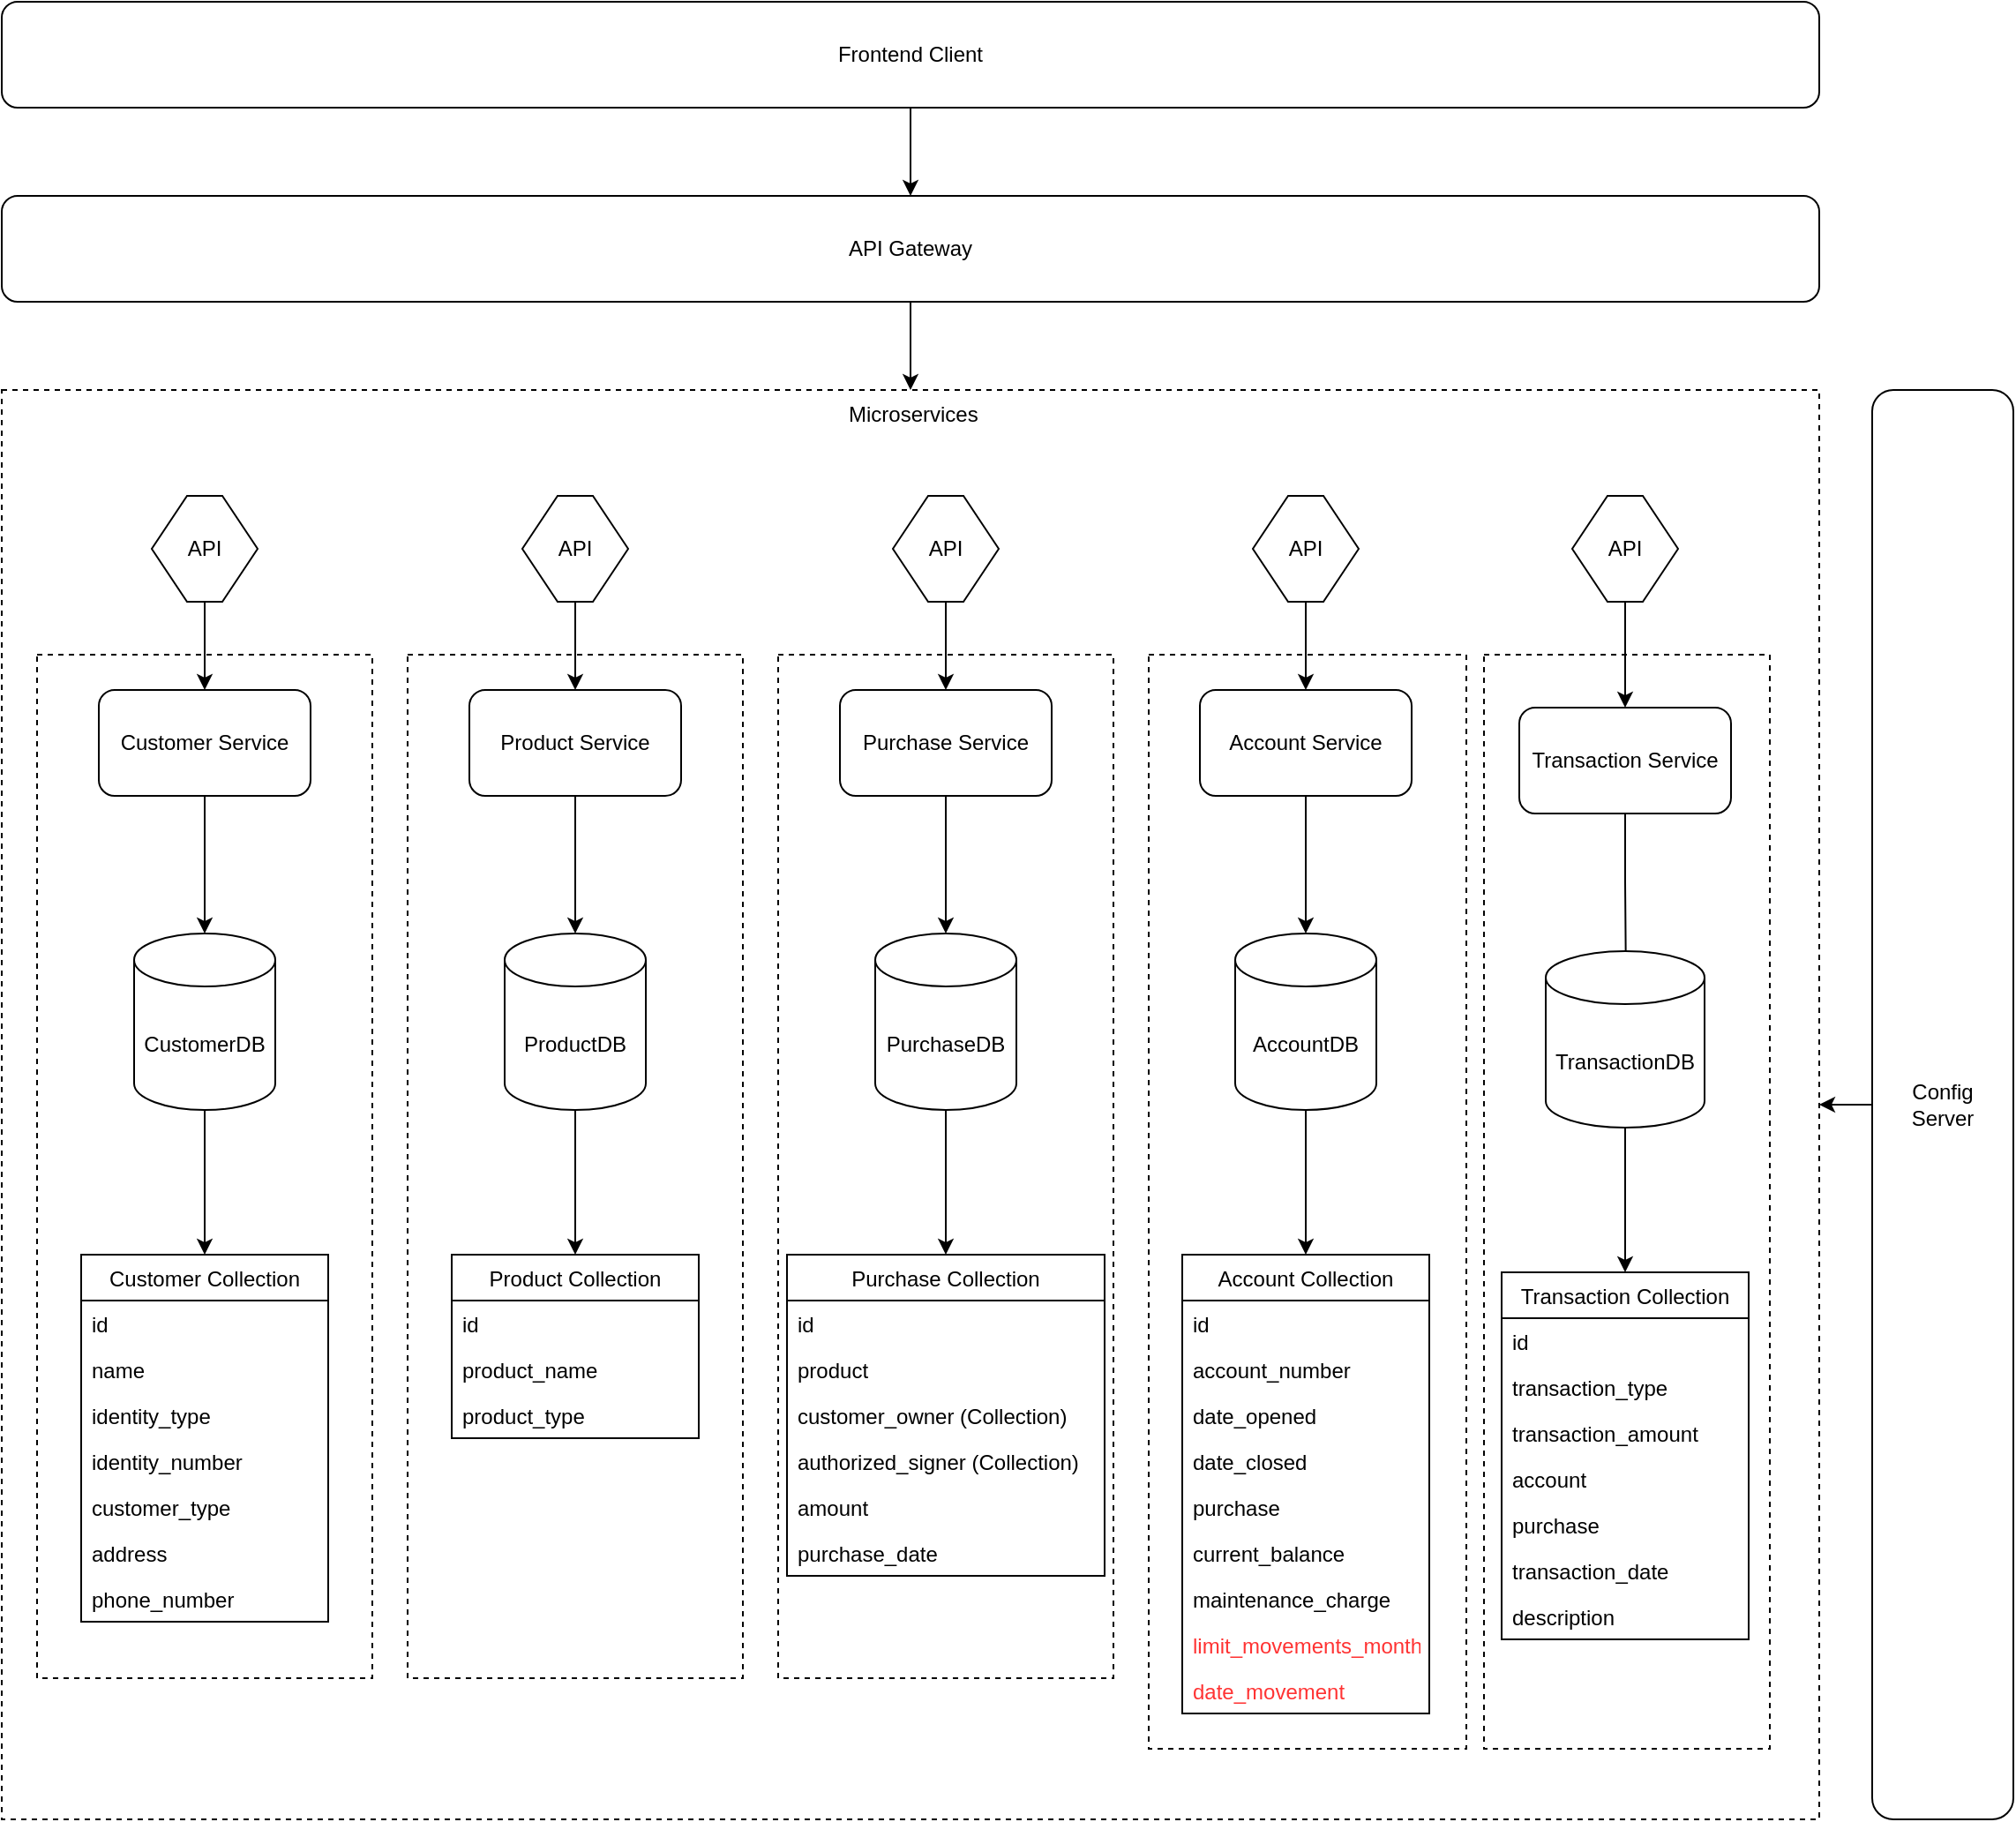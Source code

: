 <mxfile version="14.7.8" type="github">
  <diagram id="pKJvG7TAje2lqzDTkWY_" name="Page-1">
    <mxGraphModel dx="1422" dy="794" grid="1" gridSize="10" guides="1" tooltips="1" connect="1" arrows="1" fold="1" page="1" pageScale="1" pageWidth="827" pageHeight="1169" math="0" shadow="0">
      <root>
        <mxCell id="0" />
        <mxCell id="1" parent="0" />
        <mxCell id="FrY8g88zL_tF-_V9Ncqe-12" value="&amp;nbsp;Microservices" style="rounded=0;whiteSpace=wrap;html=1;align=center;verticalAlign=top;dashed=1;" parent="1" vertex="1">
          <mxGeometry x="80" y="260" width="1030" height="810" as="geometry" />
        </mxCell>
        <mxCell id="FrY8g88zL_tF-_V9Ncqe-121" value="" style="rounded=0;whiteSpace=wrap;html=1;dashed=1;fontColor=#000000;align=center;verticalAlign=middle;" parent="1" vertex="1">
          <mxGeometry x="920" y="410" width="162" height="620" as="geometry" />
        </mxCell>
        <mxCell id="FrY8g88zL_tF-_V9Ncqe-120" value="" style="rounded=0;whiteSpace=wrap;html=1;dashed=1;fontColor=#000000;align=center;verticalAlign=middle;" parent="1" vertex="1">
          <mxGeometry x="730" y="410" width="180" height="620" as="geometry" />
        </mxCell>
        <mxCell id="FrY8g88zL_tF-_V9Ncqe-119" value="" style="rounded=0;whiteSpace=wrap;html=1;dashed=1;fontColor=#000000;align=center;verticalAlign=middle;" parent="1" vertex="1">
          <mxGeometry x="520" y="410" width="190" height="580" as="geometry" />
        </mxCell>
        <mxCell id="FrY8g88zL_tF-_V9Ncqe-118" value="" style="rounded=0;whiteSpace=wrap;html=1;dashed=1;fontColor=#000000;align=center;verticalAlign=middle;" parent="1" vertex="1">
          <mxGeometry x="310" y="410" width="190" height="580" as="geometry" />
        </mxCell>
        <mxCell id="FrY8g88zL_tF-_V9Ncqe-117" value="" style="rounded=0;whiteSpace=wrap;html=1;dashed=1;fontColor=#000000;align=center;verticalAlign=middle;" parent="1" vertex="1">
          <mxGeometry x="100" y="410" width="190" height="580" as="geometry" />
        </mxCell>
        <mxCell id="FrY8g88zL_tF-_V9Ncqe-8" value="" style="edgeStyle=orthogonalEdgeStyle;rounded=0;orthogonalLoop=1;jettySize=auto;html=1;" parent="1" source="FrY8g88zL_tF-_V9Ncqe-6" target="FrY8g88zL_tF-_V9Ncqe-7" edge="1">
          <mxGeometry relative="1" as="geometry" />
        </mxCell>
        <mxCell id="FrY8g88zL_tF-_V9Ncqe-6" value="Frontend Client" style="rounded=1;whiteSpace=wrap;html=1;" parent="1" vertex="1">
          <mxGeometry x="80" y="40" width="1030" height="60" as="geometry" />
        </mxCell>
        <mxCell id="FrY8g88zL_tF-_V9Ncqe-17" style="edgeStyle=orthogonalEdgeStyle;rounded=0;orthogonalLoop=1;jettySize=auto;html=1;entryX=0.5;entryY=0;entryDx=0;entryDy=0;" parent="1" source="FrY8g88zL_tF-_V9Ncqe-7" target="FrY8g88zL_tF-_V9Ncqe-12" edge="1">
          <mxGeometry relative="1" as="geometry" />
        </mxCell>
        <mxCell id="FrY8g88zL_tF-_V9Ncqe-7" value="API Gateway" style="rounded=1;whiteSpace=wrap;html=1;" parent="1" vertex="1">
          <mxGeometry x="80" y="150" width="1030" height="60" as="geometry" />
        </mxCell>
        <mxCell id="FrY8g88zL_tF-_V9Ncqe-22" style="edgeStyle=orthogonalEdgeStyle;rounded=0;orthogonalLoop=1;jettySize=auto;html=1;" parent="1" source="FrY8g88zL_tF-_V9Ncqe-13" target="FrY8g88zL_tF-_V9Ncqe-84" edge="1">
          <mxGeometry relative="1" as="geometry">
            <mxPoint x="195" y="540" as="targetPoint" />
          </mxGeometry>
        </mxCell>
        <mxCell id="FrY8g88zL_tF-_V9Ncqe-13" value="Customer Service" style="rounded=1;whiteSpace=wrap;html=1;align=center;verticalAlign=middle;" parent="1" vertex="1">
          <mxGeometry x="135" y="430" width="120" height="60" as="geometry" />
        </mxCell>
        <mxCell id="FrY8g88zL_tF-_V9Ncqe-113" style="edgeStyle=orthogonalEdgeStyle;rounded=0;orthogonalLoop=1;jettySize=auto;html=1;entryX=0.506;entryY=0.256;entryDx=0;entryDy=0;entryPerimeter=0;fontColor=#FF3333;" parent="1" source="FrY8g88zL_tF-_V9Ncqe-14" target="FrY8g88zL_tF-_V9Ncqe-106" edge="1">
          <mxGeometry relative="1" as="geometry" />
        </mxCell>
        <mxCell id="FrY8g88zL_tF-_V9Ncqe-14" value="Transaction Service" style="rounded=1;whiteSpace=wrap;html=1;align=center;verticalAlign=middle;" parent="1" vertex="1">
          <mxGeometry x="940" y="440" width="120" height="60" as="geometry" />
        </mxCell>
        <mxCell id="FrY8g88zL_tF-_V9Ncqe-107" style="edgeStyle=orthogonalEdgeStyle;rounded=0;orthogonalLoop=1;jettySize=auto;html=1;exitX=0.5;exitY=1;exitDx=0;exitDy=0;fontColor=#FF3333;" parent="1" source="FrY8g88zL_tF-_V9Ncqe-15" target="FrY8g88zL_tF-_V9Ncqe-103" edge="1">
          <mxGeometry relative="1" as="geometry" />
        </mxCell>
        <mxCell id="FrY8g88zL_tF-_V9Ncqe-15" value="Product Service" style="rounded=1;whiteSpace=wrap;html=1;align=center;verticalAlign=middle;" parent="1" vertex="1">
          <mxGeometry x="345" y="430" width="120" height="60" as="geometry" />
        </mxCell>
        <mxCell id="FrY8g88zL_tF-_V9Ncqe-111" style="edgeStyle=orthogonalEdgeStyle;rounded=0;orthogonalLoop=1;jettySize=auto;html=1;fontColor=#FF3333;" parent="1" source="FrY8g88zL_tF-_V9Ncqe-16" target="FrY8g88zL_tF-_V9Ncqe-105" edge="1">
          <mxGeometry relative="1" as="geometry" />
        </mxCell>
        <mxCell id="FrY8g88zL_tF-_V9Ncqe-16" value="Account Service" style="rounded=1;whiteSpace=wrap;html=1;align=center;verticalAlign=middle;" parent="1" vertex="1">
          <mxGeometry x="759" y="430" width="120" height="60" as="geometry" />
        </mxCell>
        <mxCell id="FrY8g88zL_tF-_V9Ncqe-18" value="Customer Collection" style="swimlane;fontStyle=0;childLayout=stackLayout;horizontal=1;startSize=26;horizontalStack=0;resizeParent=1;resizeParentMax=0;resizeLast=0;collapsible=1;marginBottom=0;align=center;verticalAlign=middle;" parent="1" vertex="1">
          <mxGeometry x="125" y="750" width="140" height="208" as="geometry">
            <mxRectangle x="70" y="528" width="140" height="26" as="alternateBounds" />
          </mxGeometry>
        </mxCell>
        <mxCell id="FrY8g88zL_tF-_V9Ncqe-19" value="id" style="text;strokeColor=none;fillColor=none;align=left;verticalAlign=top;spacingLeft=4;spacingRight=4;overflow=hidden;rotatable=0;points=[[0,0.5],[1,0.5]];portConstraint=eastwest;" parent="FrY8g88zL_tF-_V9Ncqe-18" vertex="1">
          <mxGeometry y="26" width="140" height="26" as="geometry" />
        </mxCell>
        <mxCell id="FrY8g88zL_tF-_V9Ncqe-20" value="name&#xa;" style="text;strokeColor=none;fillColor=none;align=left;verticalAlign=top;spacingLeft=4;spacingRight=4;overflow=hidden;rotatable=0;points=[[0,0.5],[1,0.5]];portConstraint=eastwest;" parent="FrY8g88zL_tF-_V9Ncqe-18" vertex="1">
          <mxGeometry y="52" width="140" height="26" as="geometry" />
        </mxCell>
        <mxCell id="FrY8g88zL_tF-_V9Ncqe-21" value="identity_type" style="text;strokeColor=none;fillColor=none;align=left;verticalAlign=top;spacingLeft=4;spacingRight=4;overflow=hidden;rotatable=0;points=[[0,0.5],[1,0.5]];portConstraint=eastwest;" parent="FrY8g88zL_tF-_V9Ncqe-18" vertex="1">
          <mxGeometry y="78" width="140" height="26" as="geometry" />
        </mxCell>
        <mxCell id="FrY8g88zL_tF-_V9Ncqe-29" value="identity_number" style="text;strokeColor=none;fillColor=none;align=left;verticalAlign=top;spacingLeft=4;spacingRight=4;overflow=hidden;rotatable=0;points=[[0,0.5],[1,0.5]];portConstraint=eastwest;" parent="FrY8g88zL_tF-_V9Ncqe-18" vertex="1">
          <mxGeometry y="104" width="140" height="26" as="geometry" />
        </mxCell>
        <mxCell id="FrY8g88zL_tF-_V9Ncqe-31" value="customer_type&#xa;" style="text;strokeColor=none;fillColor=none;align=left;verticalAlign=top;spacingLeft=4;spacingRight=4;overflow=hidden;rotatable=0;points=[[0,0.5],[1,0.5]];portConstraint=eastwest;" parent="FrY8g88zL_tF-_V9Ncqe-18" vertex="1">
          <mxGeometry y="130" width="140" height="26" as="geometry" />
        </mxCell>
        <mxCell id="FrY8g88zL_tF-_V9Ncqe-32" value="address&#xa;" style="text;strokeColor=none;fillColor=none;align=left;verticalAlign=top;spacingLeft=4;spacingRight=4;overflow=hidden;rotatable=0;points=[[0,0.5],[1,0.5]];portConstraint=eastwest;" parent="FrY8g88zL_tF-_V9Ncqe-18" vertex="1">
          <mxGeometry y="156" width="140" height="26" as="geometry" />
        </mxCell>
        <mxCell id="FrY8g88zL_tF-_V9Ncqe-33" value="phone_number" style="text;strokeColor=none;fillColor=none;align=left;verticalAlign=top;spacingLeft=4;spacingRight=4;overflow=hidden;rotatable=0;points=[[0,0.5],[1,0.5]];portConstraint=eastwest;" parent="FrY8g88zL_tF-_V9Ncqe-18" vertex="1">
          <mxGeometry y="182" width="140" height="26" as="geometry" />
        </mxCell>
        <mxCell id="FrY8g88zL_tF-_V9Ncqe-23" value="Product Collection" style="swimlane;fontStyle=0;childLayout=stackLayout;horizontal=1;startSize=26;horizontalStack=0;resizeParent=1;resizeParentMax=0;resizeLast=0;collapsible=1;marginBottom=0;align=center;verticalAlign=middle;" parent="1" vertex="1">
          <mxGeometry x="335" y="750" width="140" height="104" as="geometry" />
        </mxCell>
        <mxCell id="FrY8g88zL_tF-_V9Ncqe-25" value="id" style="text;strokeColor=none;fillColor=none;align=left;verticalAlign=top;spacingLeft=4;spacingRight=4;overflow=hidden;rotatable=0;points=[[0,0.5],[1,0.5]];portConstraint=eastwest;" parent="FrY8g88zL_tF-_V9Ncqe-23" vertex="1">
          <mxGeometry y="26" width="140" height="26" as="geometry" />
        </mxCell>
        <mxCell id="FrY8g88zL_tF-_V9Ncqe-26" value="product_name" style="text;strokeColor=none;fillColor=none;align=left;verticalAlign=top;spacingLeft=4;spacingRight=4;overflow=hidden;rotatable=0;points=[[0,0.5],[1,0.5]];portConstraint=eastwest;" parent="FrY8g88zL_tF-_V9Ncqe-23" vertex="1">
          <mxGeometry y="52" width="140" height="26" as="geometry" />
        </mxCell>
        <mxCell id="FrY8g88zL_tF-_V9Ncqe-44" value="product_type" style="text;strokeColor=none;fillColor=none;align=left;verticalAlign=top;spacingLeft=4;spacingRight=4;overflow=hidden;rotatable=0;points=[[0,0.5],[1,0.5]];portConstraint=eastwest;" parent="FrY8g88zL_tF-_V9Ncqe-23" vertex="1">
          <mxGeometry y="78" width="140" height="26" as="geometry" />
        </mxCell>
        <mxCell id="FrY8g88zL_tF-_V9Ncqe-34" value="Transaction Collection" style="swimlane;fontStyle=0;childLayout=stackLayout;horizontal=1;startSize=26;horizontalStack=0;resizeParent=1;resizeParentMax=0;resizeLast=0;collapsible=1;marginBottom=0;align=center;verticalAlign=middle;" parent="1" vertex="1">
          <mxGeometry x="930" y="760" width="140" height="208" as="geometry">
            <mxRectangle x="70" y="528" width="140" height="26" as="alternateBounds" />
          </mxGeometry>
        </mxCell>
        <mxCell id="FrY8g88zL_tF-_V9Ncqe-35" value="id" style="text;strokeColor=none;fillColor=none;align=left;verticalAlign=top;spacingLeft=4;spacingRight=4;overflow=hidden;rotatable=0;points=[[0,0.5],[1,0.5]];portConstraint=eastwest;" parent="FrY8g88zL_tF-_V9Ncqe-34" vertex="1">
          <mxGeometry y="26" width="140" height="26" as="geometry" />
        </mxCell>
        <mxCell id="FrY8g88zL_tF-_V9Ncqe-36" value="transaction_type" style="text;strokeColor=none;fillColor=none;align=left;verticalAlign=top;spacingLeft=4;spacingRight=4;overflow=hidden;rotatable=0;points=[[0,0.5],[1,0.5]];portConstraint=eastwest;" parent="FrY8g88zL_tF-_V9Ncqe-34" vertex="1">
          <mxGeometry y="52" width="140" height="26" as="geometry" />
        </mxCell>
        <mxCell id="FrY8g88zL_tF-_V9Ncqe-37" value="transaction_amount" style="text;strokeColor=none;fillColor=none;align=left;verticalAlign=top;spacingLeft=4;spacingRight=4;overflow=hidden;rotatable=0;points=[[0,0.5],[1,0.5]];portConstraint=eastwest;" parent="FrY8g88zL_tF-_V9Ncqe-34" vertex="1">
          <mxGeometry y="78" width="140" height="26" as="geometry" />
        </mxCell>
        <mxCell id="FrY8g88zL_tF-_V9Ncqe-38" value="account&#xa;" style="text;strokeColor=none;fillColor=none;align=left;verticalAlign=top;spacingLeft=4;spacingRight=4;overflow=hidden;rotatable=0;points=[[0,0.5],[1,0.5]];portConstraint=eastwest;" parent="FrY8g88zL_tF-_V9Ncqe-34" vertex="1">
          <mxGeometry y="104" width="140" height="26" as="geometry" />
        </mxCell>
        <mxCell id="FrY8g88zL_tF-_V9Ncqe-101" value="purchase" style="text;strokeColor=none;fillColor=none;align=left;verticalAlign=top;spacingLeft=4;spacingRight=4;overflow=hidden;rotatable=0;points=[[0,0.5],[1,0.5]];portConstraint=eastwest;" parent="FrY8g88zL_tF-_V9Ncqe-34" vertex="1">
          <mxGeometry y="130" width="140" height="26" as="geometry" />
        </mxCell>
        <mxCell id="FrY8g88zL_tF-_V9Ncqe-80" value="transaction_date" style="text;strokeColor=none;fillColor=none;align=left;verticalAlign=top;spacingLeft=4;spacingRight=4;overflow=hidden;rotatable=0;points=[[0,0.5],[1,0.5]];portConstraint=eastwest;" parent="FrY8g88zL_tF-_V9Ncqe-34" vertex="1">
          <mxGeometry y="156" width="140" height="26" as="geometry" />
        </mxCell>
        <mxCell id="FrY8g88zL_tF-_V9Ncqe-102" value="description" style="text;strokeColor=none;fillColor=none;align=left;verticalAlign=top;spacingLeft=4;spacingRight=4;overflow=hidden;rotatable=0;points=[[0,0.5],[1,0.5]];portConstraint=eastwest;" parent="FrY8g88zL_tF-_V9Ncqe-34" vertex="1">
          <mxGeometry y="182" width="140" height="26" as="geometry" />
        </mxCell>
        <mxCell id="FrY8g88zL_tF-_V9Ncqe-46" value="Account Collection" style="swimlane;fontStyle=0;childLayout=stackLayout;horizontal=1;startSize=26;horizontalStack=0;resizeParent=1;resizeParentMax=0;resizeLast=0;collapsible=1;marginBottom=0;align=center;verticalAlign=middle;" parent="1" vertex="1">
          <mxGeometry x="749" y="750" width="140" height="260" as="geometry">
            <mxRectangle x="70" y="528" width="140" height="26" as="alternateBounds" />
          </mxGeometry>
        </mxCell>
        <mxCell id="FrY8g88zL_tF-_V9Ncqe-47" value="id" style="text;strokeColor=none;fillColor=none;align=left;verticalAlign=top;spacingLeft=4;spacingRight=4;overflow=hidden;rotatable=0;points=[[0,0.5],[1,0.5]];portConstraint=eastwest;" parent="FrY8g88zL_tF-_V9Ncqe-46" vertex="1">
          <mxGeometry y="26" width="140" height="26" as="geometry" />
        </mxCell>
        <mxCell id="FrY8g88zL_tF-_V9Ncqe-48" value="account_number" style="text;strokeColor=none;fillColor=none;align=left;verticalAlign=top;spacingLeft=4;spacingRight=4;overflow=hidden;rotatable=0;points=[[0,0.5],[1,0.5]];portConstraint=eastwest;" parent="FrY8g88zL_tF-_V9Ncqe-46" vertex="1">
          <mxGeometry y="52" width="140" height="26" as="geometry" />
        </mxCell>
        <mxCell id="FrY8g88zL_tF-_V9Ncqe-49" value="date_opened" style="text;strokeColor=none;fillColor=none;align=left;verticalAlign=top;spacingLeft=4;spacingRight=4;overflow=hidden;rotatable=0;points=[[0,0.5],[1,0.5]];portConstraint=eastwest;" parent="FrY8g88zL_tF-_V9Ncqe-46" vertex="1">
          <mxGeometry y="78" width="140" height="26" as="geometry" />
        </mxCell>
        <mxCell id="FrY8g88zL_tF-_V9Ncqe-50" value="date_closed" style="text;strokeColor=none;fillColor=none;align=left;verticalAlign=top;spacingLeft=4;spacingRight=4;overflow=hidden;rotatable=0;points=[[0,0.5],[1,0.5]];portConstraint=eastwest;" parent="FrY8g88zL_tF-_V9Ncqe-46" vertex="1">
          <mxGeometry y="104" width="140" height="26" as="geometry" />
        </mxCell>
        <mxCell id="FrY8g88zL_tF-_V9Ncqe-52" value="purchase" style="text;strokeColor=none;fillColor=none;align=left;verticalAlign=top;spacingLeft=4;spacingRight=4;overflow=hidden;rotatable=0;points=[[0,0.5],[1,0.5]];portConstraint=eastwest;" parent="FrY8g88zL_tF-_V9Ncqe-46" vertex="1">
          <mxGeometry y="130" width="140" height="26" as="geometry" />
        </mxCell>
        <mxCell id="FrY8g88zL_tF-_V9Ncqe-53" value="current_balance" style="text;strokeColor=none;fillColor=none;align=left;verticalAlign=top;spacingLeft=4;spacingRight=4;overflow=hidden;rotatable=0;points=[[0,0.5],[1,0.5]];portConstraint=eastwest;" parent="FrY8g88zL_tF-_V9Ncqe-46" vertex="1">
          <mxGeometry y="156" width="140" height="26" as="geometry" />
        </mxCell>
        <mxCell id="FrY8g88zL_tF-_V9Ncqe-87" value="maintenance_charge" style="text;strokeColor=none;fillColor=none;align=left;verticalAlign=top;spacingLeft=4;spacingRight=4;overflow=hidden;rotatable=0;points=[[0,0.5],[1,0.5]];portConstraint=eastwest;" parent="FrY8g88zL_tF-_V9Ncqe-46" vertex="1">
          <mxGeometry y="182" width="140" height="26" as="geometry" />
        </mxCell>
        <mxCell id="FrY8g88zL_tF-_V9Ncqe-86" value="limit_movements_month" style="text;strokeColor=none;fillColor=none;align=left;verticalAlign=top;spacingLeft=4;spacingRight=4;overflow=hidden;rotatable=0;points=[[0,0.5],[1,0.5]];portConstraint=eastwest;fontColor=#FF3333;" parent="FrY8g88zL_tF-_V9Ncqe-46" vertex="1">
          <mxGeometry y="208" width="140" height="26" as="geometry" />
        </mxCell>
        <mxCell id="FrY8g88zL_tF-_V9Ncqe-88" value="date_movement" style="text;strokeColor=none;fillColor=none;align=left;verticalAlign=top;spacingLeft=4;spacingRight=4;overflow=hidden;rotatable=0;points=[[0,0.5],[1,0.5]];portConstraint=eastwest;fontColor=#FF3333;" parent="FrY8g88zL_tF-_V9Ncqe-46" vertex="1">
          <mxGeometry y="234" width="140" height="26" as="geometry" />
        </mxCell>
        <mxCell id="FrY8g88zL_tF-_V9Ncqe-109" style="edgeStyle=orthogonalEdgeStyle;rounded=0;orthogonalLoop=1;jettySize=auto;html=1;fontColor=#FF3333;" parent="1" source="FrY8g88zL_tF-_V9Ncqe-60" target="FrY8g88zL_tF-_V9Ncqe-104" edge="1">
          <mxGeometry relative="1" as="geometry" />
        </mxCell>
        <mxCell id="FrY8g88zL_tF-_V9Ncqe-60" value="Purchase Service" style="rounded=1;whiteSpace=wrap;html=1;align=center;verticalAlign=middle;" parent="1" vertex="1">
          <mxGeometry x="555" y="430" width="120" height="60" as="geometry" />
        </mxCell>
        <mxCell id="FrY8g88zL_tF-_V9Ncqe-61" value="Purchase Collection" style="swimlane;fontStyle=0;childLayout=stackLayout;horizontal=1;startSize=26;horizontalStack=0;resizeParent=1;resizeParentMax=0;resizeLast=0;collapsible=1;marginBottom=0;align=center;verticalAlign=middle;" parent="1" vertex="1">
          <mxGeometry x="525" y="750" width="180" height="182" as="geometry" />
        </mxCell>
        <mxCell id="FrY8g88zL_tF-_V9Ncqe-62" value="id" style="text;strokeColor=none;fillColor=none;align=left;verticalAlign=top;spacingLeft=4;spacingRight=4;overflow=hidden;rotatable=0;points=[[0,0.5],[1,0.5]];portConstraint=eastwest;" parent="FrY8g88zL_tF-_V9Ncqe-61" vertex="1">
          <mxGeometry y="26" width="180" height="26" as="geometry" />
        </mxCell>
        <mxCell id="FrY8g88zL_tF-_V9Ncqe-63" value="product" style="text;strokeColor=none;fillColor=none;align=left;verticalAlign=top;spacingLeft=4;spacingRight=4;overflow=hidden;rotatable=0;points=[[0,0.5],[1,0.5]];portConstraint=eastwest;" parent="FrY8g88zL_tF-_V9Ncqe-61" vertex="1">
          <mxGeometry y="52" width="180" height="26" as="geometry" />
        </mxCell>
        <mxCell id="FrY8g88zL_tF-_V9Ncqe-64" value="customer_owner (Collection)" style="text;strokeColor=none;fillColor=none;align=left;verticalAlign=top;spacingLeft=4;spacingRight=4;overflow=hidden;rotatable=0;points=[[0,0.5],[1,0.5]];portConstraint=eastwest;" parent="FrY8g88zL_tF-_V9Ncqe-61" vertex="1">
          <mxGeometry y="78" width="180" height="26" as="geometry" />
        </mxCell>
        <mxCell id="FrY8g88zL_tF-_V9Ncqe-89" value="authorized_signer (Collection)" style="text;strokeColor=none;fillColor=none;align=left;verticalAlign=top;spacingLeft=4;spacingRight=4;overflow=hidden;rotatable=0;points=[[0,0.5],[1,0.5]];portConstraint=eastwest;" parent="FrY8g88zL_tF-_V9Ncqe-61" vertex="1">
          <mxGeometry y="104" width="180" height="26" as="geometry" />
        </mxCell>
        <mxCell id="FrY8g88zL_tF-_V9Ncqe-67" value="amount" style="text;strokeColor=none;fillColor=none;align=left;verticalAlign=top;spacingLeft=4;spacingRight=4;overflow=hidden;rotatable=0;points=[[0,0.5],[1,0.5]];portConstraint=eastwest;" parent="FrY8g88zL_tF-_V9Ncqe-61" vertex="1">
          <mxGeometry y="130" width="180" height="26" as="geometry" />
        </mxCell>
        <mxCell id="FrY8g88zL_tF-_V9Ncqe-65" value="purchase_date" style="text;strokeColor=none;fillColor=none;align=left;verticalAlign=top;spacingLeft=4;spacingRight=4;overflow=hidden;rotatable=0;points=[[0,0.5],[1,0.5]];portConstraint=eastwest;" parent="FrY8g88zL_tF-_V9Ncqe-61" vertex="1">
          <mxGeometry y="156" width="180" height="26" as="geometry" />
        </mxCell>
        <mxCell id="FrY8g88zL_tF-_V9Ncqe-74" style="edgeStyle=orthogonalEdgeStyle;rounded=0;orthogonalLoop=1;jettySize=auto;html=1;entryX=0.5;entryY=0;entryDx=0;entryDy=0;" parent="1" source="FrY8g88zL_tF-_V9Ncqe-69" target="FrY8g88zL_tF-_V9Ncqe-13" edge="1">
          <mxGeometry relative="1" as="geometry" />
        </mxCell>
        <mxCell id="FrY8g88zL_tF-_V9Ncqe-69" value="API" style="shape=hexagon;perimeter=hexagonPerimeter2;whiteSpace=wrap;html=1;fixedSize=1;align=center;verticalAlign=middle;" parent="1" vertex="1">
          <mxGeometry x="165" y="320" width="60" height="60" as="geometry" />
        </mxCell>
        <mxCell id="FrY8g88zL_tF-_V9Ncqe-75" style="edgeStyle=orthogonalEdgeStyle;rounded=0;orthogonalLoop=1;jettySize=auto;html=1;" parent="1" source="FrY8g88zL_tF-_V9Ncqe-70" target="FrY8g88zL_tF-_V9Ncqe-15" edge="1">
          <mxGeometry relative="1" as="geometry" />
        </mxCell>
        <mxCell id="FrY8g88zL_tF-_V9Ncqe-70" value="API" style="shape=hexagon;perimeter=hexagonPerimeter2;whiteSpace=wrap;html=1;fixedSize=1;align=center;verticalAlign=middle;" parent="1" vertex="1">
          <mxGeometry x="375" y="320" width="60" height="60" as="geometry" />
        </mxCell>
        <mxCell id="FrY8g88zL_tF-_V9Ncqe-76" style="edgeStyle=orthogonalEdgeStyle;rounded=0;orthogonalLoop=1;jettySize=auto;html=1;" parent="1" source="FrY8g88zL_tF-_V9Ncqe-71" target="FrY8g88zL_tF-_V9Ncqe-60" edge="1">
          <mxGeometry relative="1" as="geometry" />
        </mxCell>
        <mxCell id="FrY8g88zL_tF-_V9Ncqe-71" value="API" style="shape=hexagon;perimeter=hexagonPerimeter2;whiteSpace=wrap;html=1;fixedSize=1;align=center;verticalAlign=middle;" parent="1" vertex="1">
          <mxGeometry x="585" y="320" width="60" height="60" as="geometry" />
        </mxCell>
        <mxCell id="FrY8g88zL_tF-_V9Ncqe-77" style="edgeStyle=orthogonalEdgeStyle;rounded=0;orthogonalLoop=1;jettySize=auto;html=1;" parent="1" source="FrY8g88zL_tF-_V9Ncqe-72" target="FrY8g88zL_tF-_V9Ncqe-14" edge="1">
          <mxGeometry relative="1" as="geometry" />
        </mxCell>
        <mxCell id="FrY8g88zL_tF-_V9Ncqe-72" value="API" style="shape=hexagon;perimeter=hexagonPerimeter2;whiteSpace=wrap;html=1;fixedSize=1;align=center;verticalAlign=middle;" parent="1" vertex="1">
          <mxGeometry x="970" y="320" width="60" height="60" as="geometry" />
        </mxCell>
        <mxCell id="FrY8g88zL_tF-_V9Ncqe-78" style="edgeStyle=orthogonalEdgeStyle;rounded=0;orthogonalLoop=1;jettySize=auto;html=1;" parent="1" source="FrY8g88zL_tF-_V9Ncqe-73" target="FrY8g88zL_tF-_V9Ncqe-16" edge="1">
          <mxGeometry relative="1" as="geometry" />
        </mxCell>
        <mxCell id="FrY8g88zL_tF-_V9Ncqe-73" value="API" style="shape=hexagon;perimeter=hexagonPerimeter2;whiteSpace=wrap;html=1;fixedSize=1;align=center;verticalAlign=middle;" parent="1" vertex="1">
          <mxGeometry x="789" y="320" width="60" height="60" as="geometry" />
        </mxCell>
        <mxCell id="FrY8g88zL_tF-_V9Ncqe-85" style="edgeStyle=orthogonalEdgeStyle;rounded=0;orthogonalLoop=1;jettySize=auto;html=1;" parent="1" source="FrY8g88zL_tF-_V9Ncqe-84" target="FrY8g88zL_tF-_V9Ncqe-18" edge="1">
          <mxGeometry relative="1" as="geometry" />
        </mxCell>
        <mxCell id="FrY8g88zL_tF-_V9Ncqe-84" value="CustomerDB" style="shape=cylinder3;whiteSpace=wrap;html=1;boundedLbl=1;backgroundOutline=1;size=15;align=center;verticalAlign=middle;" parent="1" vertex="1">
          <mxGeometry x="155" y="568" width="80" height="100" as="geometry" />
        </mxCell>
        <mxCell id="FrY8g88zL_tF-_V9Ncqe-108" style="edgeStyle=orthogonalEdgeStyle;rounded=0;orthogonalLoop=1;jettySize=auto;html=1;entryX=0.5;entryY=0;entryDx=0;entryDy=0;fontColor=#FF3333;" parent="1" source="FrY8g88zL_tF-_V9Ncqe-103" target="FrY8g88zL_tF-_V9Ncqe-23" edge="1">
          <mxGeometry relative="1" as="geometry" />
        </mxCell>
        <mxCell id="FrY8g88zL_tF-_V9Ncqe-103" value="ProductDB" style="shape=cylinder3;whiteSpace=wrap;html=1;boundedLbl=1;backgroundOutline=1;size=15;align=center;verticalAlign=middle;" parent="1" vertex="1">
          <mxGeometry x="365" y="568" width="80" height="100" as="geometry" />
        </mxCell>
        <mxCell id="FrY8g88zL_tF-_V9Ncqe-110" style="edgeStyle=orthogonalEdgeStyle;rounded=0;orthogonalLoop=1;jettySize=auto;html=1;entryX=0.5;entryY=0;entryDx=0;entryDy=0;fontColor=#FF3333;" parent="1" source="FrY8g88zL_tF-_V9Ncqe-104" target="FrY8g88zL_tF-_V9Ncqe-61" edge="1">
          <mxGeometry relative="1" as="geometry" />
        </mxCell>
        <mxCell id="FrY8g88zL_tF-_V9Ncqe-104" value="PurchaseDB" style="shape=cylinder3;whiteSpace=wrap;html=1;boundedLbl=1;backgroundOutline=1;size=15;align=center;verticalAlign=middle;" parent="1" vertex="1">
          <mxGeometry x="575" y="568" width="80" height="100" as="geometry" />
        </mxCell>
        <mxCell id="FrY8g88zL_tF-_V9Ncqe-112" style="edgeStyle=orthogonalEdgeStyle;rounded=0;orthogonalLoop=1;jettySize=auto;html=1;fontColor=#FF3333;" parent="1" source="FrY8g88zL_tF-_V9Ncqe-105" edge="1">
          <mxGeometry relative="1" as="geometry">
            <mxPoint x="819.0" y="750.0" as="targetPoint" />
          </mxGeometry>
        </mxCell>
        <mxCell id="FrY8g88zL_tF-_V9Ncqe-105" value="AccountDB" style="shape=cylinder3;whiteSpace=wrap;html=1;boundedLbl=1;backgroundOutline=1;size=15;align=center;verticalAlign=middle;" parent="1" vertex="1">
          <mxGeometry x="779" y="568" width="80" height="100" as="geometry" />
        </mxCell>
        <mxCell id="FrY8g88zL_tF-_V9Ncqe-114" style="edgeStyle=orthogonalEdgeStyle;rounded=0;orthogonalLoop=1;jettySize=auto;html=1;fontColor=#FF3333;" parent="1" source="FrY8g88zL_tF-_V9Ncqe-106" target="FrY8g88zL_tF-_V9Ncqe-34" edge="1">
          <mxGeometry relative="1" as="geometry" />
        </mxCell>
        <mxCell id="FrY8g88zL_tF-_V9Ncqe-106" value="TransactionDB" style="shape=cylinder3;whiteSpace=wrap;html=1;boundedLbl=1;backgroundOutline=1;size=15;align=center;verticalAlign=middle;" parent="1" vertex="1">
          <mxGeometry x="955" y="578" width="90" height="100" as="geometry" />
        </mxCell>
        <mxCell id="FrY8g88zL_tF-_V9Ncqe-116" style="edgeStyle=orthogonalEdgeStyle;rounded=0;orthogonalLoop=1;jettySize=auto;html=1;entryX=1;entryY=0.5;entryDx=0;entryDy=0;fontColor=#FF3333;" parent="1" source="FrY8g88zL_tF-_V9Ncqe-115" target="FrY8g88zL_tF-_V9Ncqe-12" edge="1">
          <mxGeometry relative="1" as="geometry" />
        </mxCell>
        <mxCell id="FrY8g88zL_tF-_V9Ncqe-115" value="Config&lt;br&gt;Server" style="rounded=1;whiteSpace=wrap;html=1;align=center;verticalAlign=middle;" parent="1" vertex="1">
          <mxGeometry x="1140" y="260" width="80" height="810" as="geometry" />
        </mxCell>
      </root>
    </mxGraphModel>
  </diagram>
</mxfile>
